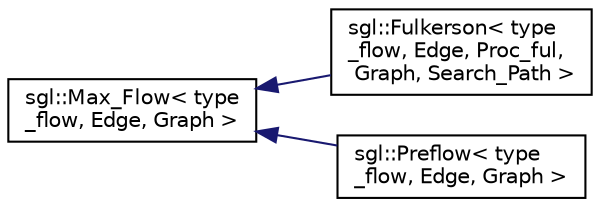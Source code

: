 digraph "Graphical Class Hierarchy"
{
  edge [fontname="Helvetica",fontsize="10",labelfontname="Helvetica",labelfontsize="10"];
  node [fontname="Helvetica",fontsize="10",shape=record];
  rankdir="LR";
  Node1 [label="sgl::Max_Flow\< type\l_flow, Edge, Graph \>",height=0.2,width=0.4,color="black", fillcolor="white", style="filled",URL="$classsgl_1_1_max___flow.html"];
  Node1 -> Node2 [dir="back",color="midnightblue",fontsize="10",style="solid",fontname="Helvetica"];
  Node2 [label="sgl::Fulkerson\< type\l_flow, Edge, Proc_ful,\l Graph, Search_Path \>",height=0.2,width=0.4,color="black", fillcolor="white", style="filled",URL="$classsgl_1_1_fulkerson.html"];
  Node1 -> Node3 [dir="back",color="midnightblue",fontsize="10",style="solid",fontname="Helvetica"];
  Node3 [label="sgl::Preflow\< type\l_flow, Edge, Graph \>",height=0.2,width=0.4,color="black", fillcolor="white", style="filled",URL="$classsgl_1_1_preflow.html"];
}
